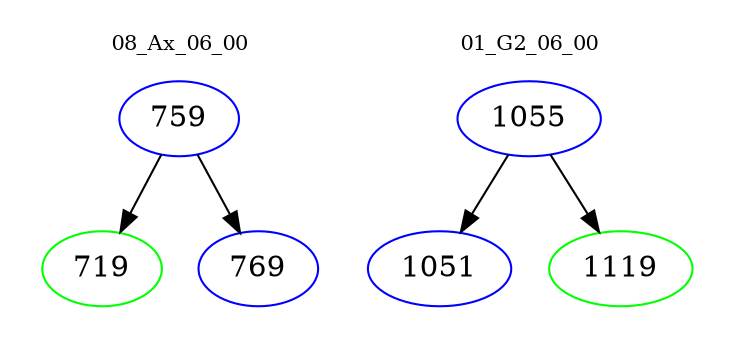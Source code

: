 digraph{
subgraph cluster_0 {
color = white
label = "08_Ax_06_00";
fontsize=10;
T0_759 [label="759", color="blue"]
T0_759 -> T0_719 [color="black"]
T0_719 [label="719", color="green"]
T0_759 -> T0_769 [color="black"]
T0_769 [label="769", color="blue"]
}
subgraph cluster_1 {
color = white
label = "01_G2_06_00";
fontsize=10;
T1_1055 [label="1055", color="blue"]
T1_1055 -> T1_1051 [color="black"]
T1_1051 [label="1051", color="blue"]
T1_1055 -> T1_1119 [color="black"]
T1_1119 [label="1119", color="green"]
}
}
